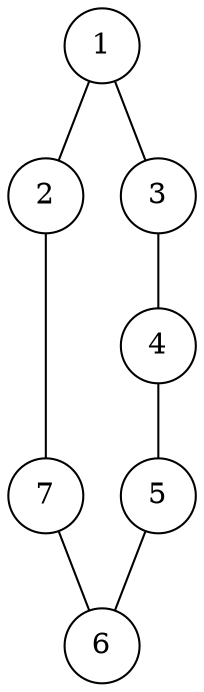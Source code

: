 graph G {
	graph [name=G];
	node [shape=circle];
	1 -- 2	[key=0];
	1 -- 3	[key=0];
	2 -- 7	[key=0];
	3 -- 4	[key=0];
	7 -- 6	[key=0];
	4 -- 5	[key=0];
	5 -- 6	[key=0];
}
